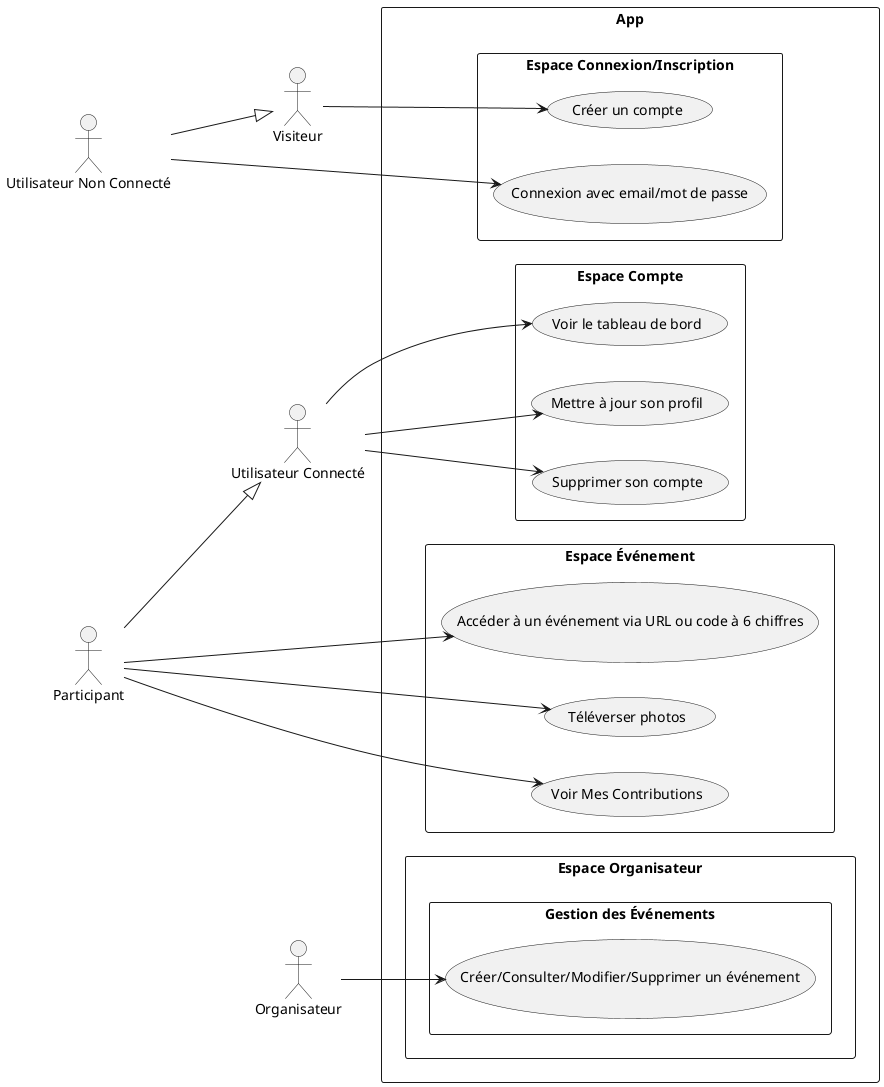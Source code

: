 @startuml WeStiti
left to right direction

actor "Visiteur" as Visitor
actor "Utilisateur Non Connecté" as NonConnectedUser
actor "Utilisateur Connecté" as ConnectedUser
actor "Participant" as Participant
actor "Organisateur" as Organizer
/' actor "Modérateur" as Moderator
actor "Admin" as Admin   '/

NonConnectedUser --|> Visitor
Participant --|> ConnectedUser
' Moderator --|> Participant
' Organizer --|> Moderator
' Admin --|> Organizer

rectangle "App" {

    rectangle "Espace Connexion/Inscription" {
        usecase "Créer un compte" as UC1
        usecase "Connexion avec email/mot de passe" as UC2
    }

    rectangle "Espace Compte" {
        usecase "Voir le tableau de bord" as UC3
        usecase "Mettre à jour son profil" as UC13
        usecase "Supprimer son compte" as UC14
    }

    rectangle "Espace Événement" {
        usecase "Accéder à un événement via URL ou code à 6 chiffres" as UC4
        usecase "Téléverser photos" as UC5
        usecase "Voir Mes Contributions" as UC6
       
    }


    rectangle "Espace Organisateur" {
        rectangle "Gestion des Événements" {
            usecase "Créer/Consulter/Modifier/Supprimer un événement" as UC15
           
        }
    }
}

Visitor --> UC1
NonConnectedUser --> UC2

ConnectedUser --> UC3
ConnectedUser --> UC13
ConnectedUser --> UC14

Participant --> UC4
Participant --> UC5
Participant --> UC6

 Organizer --> UC15


@enduml